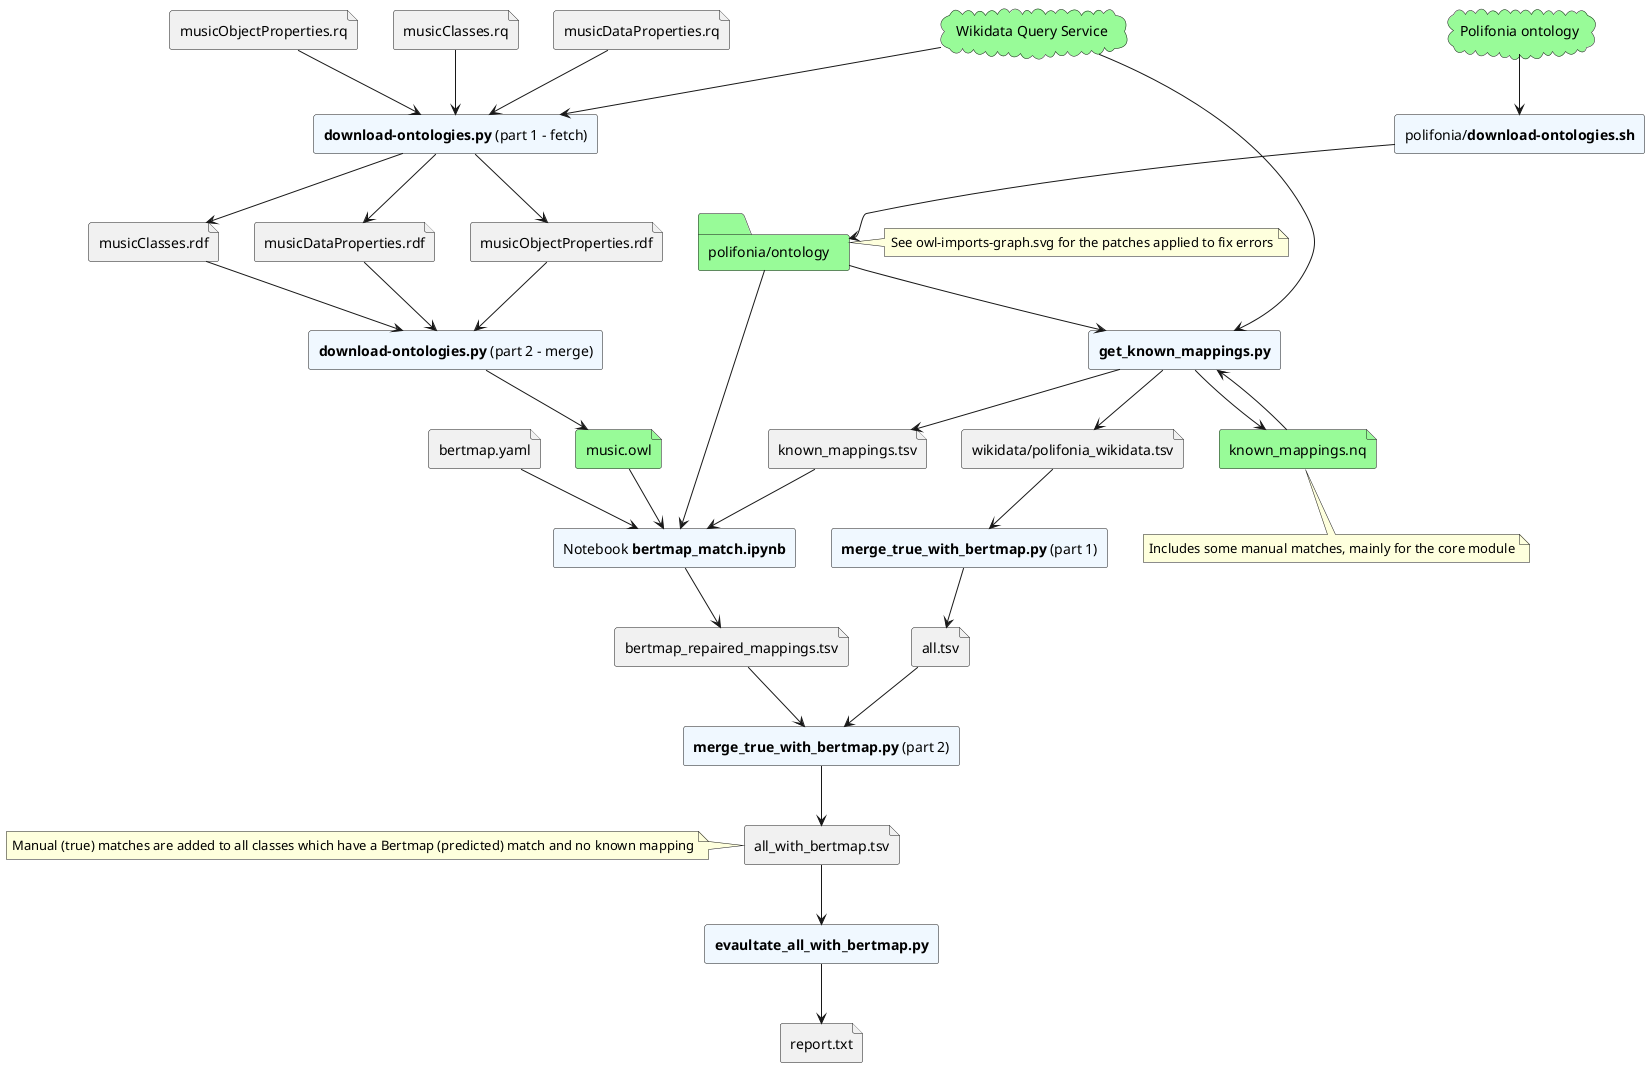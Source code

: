 @startuml flow

cloud "Wikidata Query Service" as wikidata #palegreen
file musicClasses.rq
file musicDataProperties.rq
file musicObjectProperties.rq
file musicClasses.rdf
file musicDataProperties.rdf
file musicObjectProperties.rdf
file music.owl #palegreen
rectangle "**download-ontologies.py** (part 1 - fetch)" as wd1 #aliceblue
rectangle "**download-ontologies.py** (part 2 - merge)" as wd2 #aliceblue
musicClasses.rq --> wd1
musicDataProperties.rq --> wd1
musicObjectProperties.rq --> wd1
wikidata --> wd1
wd1 --> musicClasses.rdf
wd1 --> musicDataProperties.rdf
wd1 --> musicObjectProperties.rdf
musicClasses.rdf --> wd2
musicDataProperties.rdf --> wd2
musicObjectProperties.rdf --> wd2
wd2 --> music.owl

cloud "Polifonia ontology" as polifonia #palegreen
rectangle "polifonia/**download-ontologies.sh**" as downpolifonia #aliceblue
folder "polifonia/ontology" as polifoniaowl #palegreen
polifonia --> downpolifonia
downpolifonia --> polifoniaowl
note right of polifoniaowl: See owl-imports-graph.svg for the patches applied to fix errors

rectangle "**get_known_mappings.py**" as get_known_mappings #aliceblue
file "known_mappings.tsv"
file "wikidata/polifonia_wikidata.tsv" as polifonia_wikidata
file "known_mappings.nq" #palegreen
note bottom of known_mappings.nq: Includes some manual matches, mainly for the core module
known_mappings.nq --> get_known_mappings
polifoniaowl --> get_known_mappings
wikidata --> get_known_mappings
get_known_mappings --> known_mappings.tsv
get_known_mappings --> polifonia_wikidata
get_known_mappings --> known_mappings.nq

rectangle "Notebook **bertmap_match.ipynb**" as notebook #aliceblue
file "bertmap.yaml" as yml
file "bertmap_repaired_mappings.tsv" as repaired
yml --> notebook
known_mappings.tsv --> notebook
music.owl --> notebook
polifoniaowl --> notebook
notebook --> repaired

rectangle "**merge_true_with_bertmap.py** (part 1)" as merge1 #aliceblue
rectangle "**merge_true_with_bertmap.py** (part 2)" as merge2 #aliceblue
file all.tsv
polifonia_wikidata --> merge1
merge1 --> all.tsv

file "all_with_bertmap.tsv"
note left of all_with_bertmap.tsv: Manual (true) matches are added to all classes which have a Bertmap (predicted) match and no known mapping
all.tsv --> merge2
repaired --> merge2
merge2 --> all_with_bertmap.tsv

rectangle "**evaultate_all_with_bertmap.py**" as evaluate #aliceblue
file "report.txt"
all_with_bertmap.tsv --> evaluate
evaluate --> report.txt
@enduml